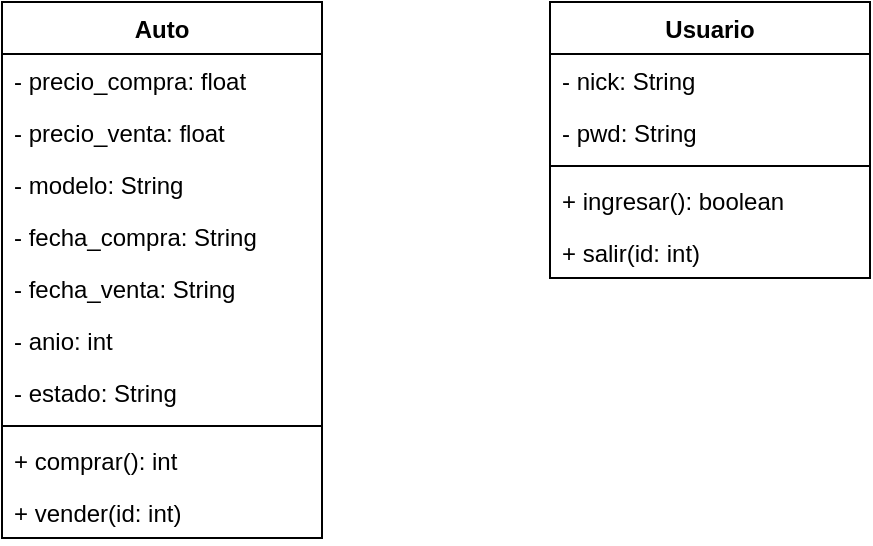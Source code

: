 <mxfile version="20.6.0" type="device"><diagram id="Wwe_sdgc-0Lmh6iFKPfi" name="Page-1"><mxGraphModel dx="666" dy="361" grid="1" gridSize="10" guides="1" tooltips="1" connect="1" arrows="1" fold="1" page="1" pageScale="1" pageWidth="827" pageHeight="1169" math="0" shadow="0"><root><mxCell id="0"/><mxCell id="1" parent="0"/><mxCell id="hthrb8PaUXO8oIaQlY5--1" value="Auto" style="swimlane;fontStyle=1;align=center;verticalAlign=top;childLayout=stackLayout;horizontal=1;startSize=26;horizontalStack=0;resizeParent=1;resizeParentMax=0;resizeLast=0;collapsible=1;marginBottom=0;" parent="1" vertex="1"><mxGeometry x="140" y="50" width="160" height="268" as="geometry"><mxRectangle x="220" y="80" width="70" height="30" as="alternateBounds"/></mxGeometry></mxCell><mxCell id="hthrb8PaUXO8oIaQlY5--2" value="- precio_compra: float" style="text;strokeColor=none;fillColor=none;align=left;verticalAlign=top;spacingLeft=4;spacingRight=4;overflow=hidden;rotatable=0;points=[[0,0.5],[1,0.5]];portConstraint=eastwest;" parent="hthrb8PaUXO8oIaQlY5--1" vertex="1"><mxGeometry y="26" width="160" height="26" as="geometry"/></mxCell><mxCell id="hthrb8PaUXO8oIaQlY5--5" value="- precio_venta: float" style="text;strokeColor=none;fillColor=none;align=left;verticalAlign=top;spacingLeft=4;spacingRight=4;overflow=hidden;rotatable=0;points=[[0,0.5],[1,0.5]];portConstraint=eastwest;" parent="hthrb8PaUXO8oIaQlY5--1" vertex="1"><mxGeometry y="52" width="160" height="26" as="geometry"/></mxCell><mxCell id="hthrb8PaUXO8oIaQlY5--6" value="- modelo: String" style="text;strokeColor=none;fillColor=none;align=left;verticalAlign=top;spacingLeft=4;spacingRight=4;overflow=hidden;rotatable=0;points=[[0,0.5],[1,0.5]];portConstraint=eastwest;" parent="hthrb8PaUXO8oIaQlY5--1" vertex="1"><mxGeometry y="78" width="160" height="26" as="geometry"/></mxCell><mxCell id="hthrb8PaUXO8oIaQlY5--7" value="- fecha_compra: String" style="text;strokeColor=none;fillColor=none;align=left;verticalAlign=top;spacingLeft=4;spacingRight=4;overflow=hidden;rotatable=0;points=[[0,0.5],[1,0.5]];portConstraint=eastwest;" parent="hthrb8PaUXO8oIaQlY5--1" vertex="1"><mxGeometry y="104" width="160" height="26" as="geometry"/></mxCell><mxCell id="hthrb8PaUXO8oIaQlY5--8" value="- fecha_venta: String" style="text;strokeColor=none;fillColor=none;align=left;verticalAlign=top;spacingLeft=4;spacingRight=4;overflow=hidden;rotatable=0;points=[[0,0.5],[1,0.5]];portConstraint=eastwest;" parent="hthrb8PaUXO8oIaQlY5--1" vertex="1"><mxGeometry y="130" width="160" height="26" as="geometry"/></mxCell><mxCell id="hthrb8PaUXO8oIaQlY5--9" value="- anio: int" style="text;strokeColor=none;fillColor=none;align=left;verticalAlign=top;spacingLeft=4;spacingRight=4;overflow=hidden;rotatable=0;points=[[0,0.5],[1,0.5]];portConstraint=eastwest;" parent="hthrb8PaUXO8oIaQlY5--1" vertex="1"><mxGeometry y="156" width="160" height="26" as="geometry"/></mxCell><mxCell id="QDiXIcXVucTYb95oSV0Q-1" value="- estado: String" style="text;strokeColor=none;fillColor=none;align=left;verticalAlign=top;spacingLeft=4;spacingRight=4;overflow=hidden;rotatable=0;points=[[0,0.5],[1,0.5]];portConstraint=eastwest;" vertex="1" parent="hthrb8PaUXO8oIaQlY5--1"><mxGeometry y="182" width="160" height="26" as="geometry"/></mxCell><mxCell id="hthrb8PaUXO8oIaQlY5--3" value="" style="line;strokeWidth=1;fillColor=none;align=left;verticalAlign=middle;spacingTop=-1;spacingLeft=3;spacingRight=3;rotatable=0;labelPosition=right;points=[];portConstraint=eastwest;strokeColor=inherit;" parent="hthrb8PaUXO8oIaQlY5--1" vertex="1"><mxGeometry y="208" width="160" height="8" as="geometry"/></mxCell><mxCell id="hthrb8PaUXO8oIaQlY5--4" value="+ comprar(): int" style="text;strokeColor=none;fillColor=none;align=left;verticalAlign=top;spacingLeft=4;spacingRight=4;overflow=hidden;rotatable=0;points=[[0,0.5],[1,0.5]];portConstraint=eastwest;" parent="hthrb8PaUXO8oIaQlY5--1" vertex="1"><mxGeometry y="216" width="160" height="26" as="geometry"/></mxCell><mxCell id="hthrb8PaUXO8oIaQlY5--10" value="+ vender(id: int)" style="text;strokeColor=none;fillColor=none;align=left;verticalAlign=top;spacingLeft=4;spacingRight=4;overflow=hidden;rotatable=0;points=[[0,0.5],[1,0.5]];portConstraint=eastwest;" parent="hthrb8PaUXO8oIaQlY5--1" vertex="1"><mxGeometry y="242" width="160" height="26" as="geometry"/></mxCell><mxCell id="QDiXIcXVucTYb95oSV0Q-2" value="Usuario" style="swimlane;fontStyle=1;align=center;verticalAlign=top;childLayout=stackLayout;horizontal=1;startSize=26;horizontalStack=0;resizeParent=1;resizeParentMax=0;resizeLast=0;collapsible=1;marginBottom=0;" vertex="1" parent="1"><mxGeometry x="414" y="50" width="160" height="138" as="geometry"><mxRectangle x="220" y="80" width="70" height="30" as="alternateBounds"/></mxGeometry></mxCell><mxCell id="QDiXIcXVucTYb95oSV0Q-3" value="- nick: String&#10;" style="text;strokeColor=none;fillColor=none;align=left;verticalAlign=top;spacingLeft=4;spacingRight=4;overflow=hidden;rotatable=0;points=[[0,0.5],[1,0.5]];portConstraint=eastwest;" vertex="1" parent="QDiXIcXVucTYb95oSV0Q-2"><mxGeometry y="26" width="160" height="26" as="geometry"/></mxCell><mxCell id="QDiXIcXVucTYb95oSV0Q-4" value="- pwd: String" style="text;strokeColor=none;fillColor=none;align=left;verticalAlign=top;spacingLeft=4;spacingRight=4;overflow=hidden;rotatable=0;points=[[0,0.5],[1,0.5]];portConstraint=eastwest;" vertex="1" parent="QDiXIcXVucTYb95oSV0Q-2"><mxGeometry y="52" width="160" height="26" as="geometry"/></mxCell><mxCell id="QDiXIcXVucTYb95oSV0Q-10" value="" style="line;strokeWidth=1;fillColor=none;align=left;verticalAlign=middle;spacingTop=-1;spacingLeft=3;spacingRight=3;rotatable=0;labelPosition=right;points=[];portConstraint=eastwest;strokeColor=inherit;" vertex="1" parent="QDiXIcXVucTYb95oSV0Q-2"><mxGeometry y="78" width="160" height="8" as="geometry"/></mxCell><mxCell id="QDiXIcXVucTYb95oSV0Q-11" value="+ ingresar(): boolean" style="text;strokeColor=none;fillColor=none;align=left;verticalAlign=top;spacingLeft=4;spacingRight=4;overflow=hidden;rotatable=0;points=[[0,0.5],[1,0.5]];portConstraint=eastwest;" vertex="1" parent="QDiXIcXVucTYb95oSV0Q-2"><mxGeometry y="86" width="160" height="26" as="geometry"/></mxCell><mxCell id="QDiXIcXVucTYb95oSV0Q-12" value="+ salir(id: int)" style="text;strokeColor=none;fillColor=none;align=left;verticalAlign=top;spacingLeft=4;spacingRight=4;overflow=hidden;rotatable=0;points=[[0,0.5],[1,0.5]];portConstraint=eastwest;" vertex="1" parent="QDiXIcXVucTYb95oSV0Q-2"><mxGeometry y="112" width="160" height="26" as="geometry"/></mxCell></root></mxGraphModel></diagram></mxfile>